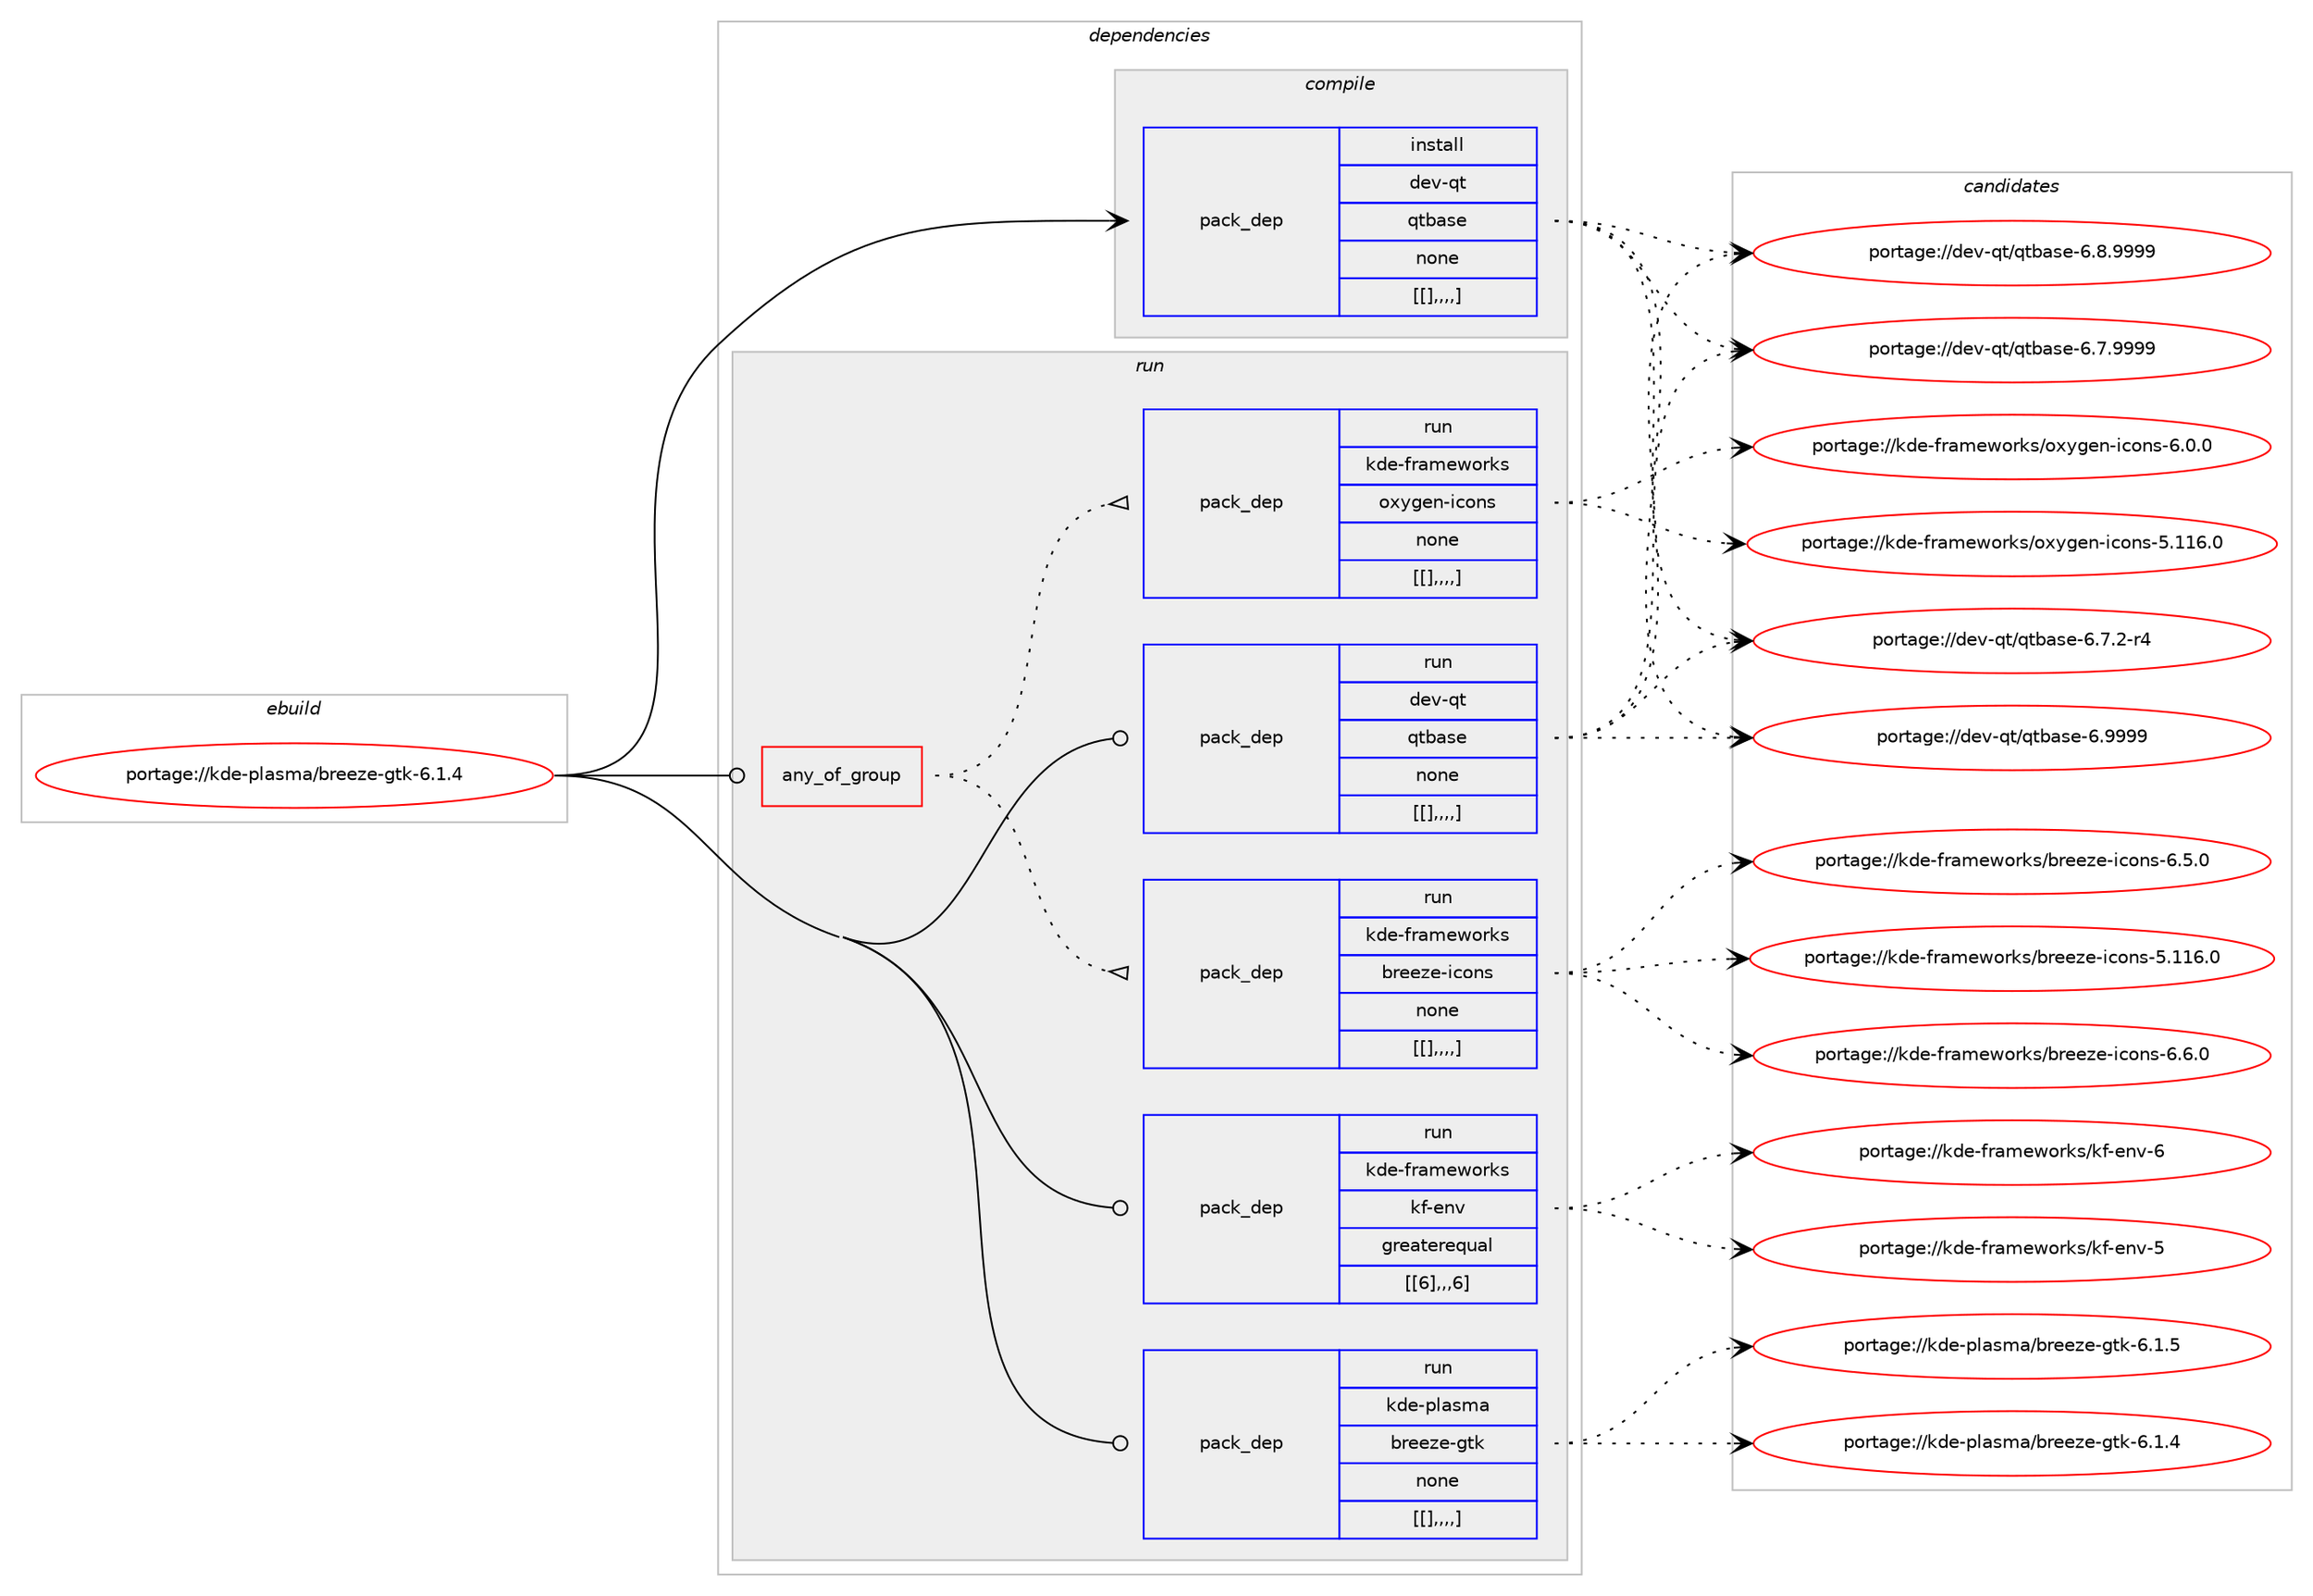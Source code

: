 digraph prolog {

# *************
# Graph options
# *************

newrank=true;
concentrate=true;
compound=true;
graph [rankdir=LR,fontname=Helvetica,fontsize=10,ranksep=1.5];#, ranksep=2.5, nodesep=0.2];
edge  [arrowhead=vee];
node  [fontname=Helvetica,fontsize=10];

# **********
# The ebuild
# **********

subgraph cluster_leftcol {
color=gray;
label=<<i>ebuild</i>>;
id [label="portage://kde-plasma/breeze-gtk-6.1.4", color=red, width=4, href="../kde-plasma/breeze-gtk-6.1.4.svg"];
}

# ****************
# The dependencies
# ****************

subgraph cluster_midcol {
color=gray;
label=<<i>dependencies</i>>;
subgraph cluster_compile {
fillcolor="#eeeeee";
style=filled;
label=<<i>compile</i>>;
subgraph pack203790 {
dependency277296 [label=<<TABLE BORDER="0" CELLBORDER="1" CELLSPACING="0" CELLPADDING="4" WIDTH="220"><TR><TD ROWSPAN="6" CELLPADDING="30">pack_dep</TD></TR><TR><TD WIDTH="110">install</TD></TR><TR><TD>dev-qt</TD></TR><TR><TD>qtbase</TD></TR><TR><TD>none</TD></TR><TR><TD>[[],,,,]</TD></TR></TABLE>>, shape=none, color=blue];
}
id:e -> dependency277296:w [weight=20,style="solid",arrowhead="vee"];
}
subgraph cluster_compileandrun {
fillcolor="#eeeeee";
style=filled;
label=<<i>compile and run</i>>;
}
subgraph cluster_run {
fillcolor="#eeeeee";
style=filled;
label=<<i>run</i>>;
subgraph any1947 {
dependency277297 [label=<<TABLE BORDER="0" CELLBORDER="1" CELLSPACING="0" CELLPADDING="4"><TR><TD CELLPADDING="10">any_of_group</TD></TR></TABLE>>, shape=none, color=red];subgraph pack203791 {
dependency277298 [label=<<TABLE BORDER="0" CELLBORDER="1" CELLSPACING="0" CELLPADDING="4" WIDTH="220"><TR><TD ROWSPAN="6" CELLPADDING="30">pack_dep</TD></TR><TR><TD WIDTH="110">run</TD></TR><TR><TD>kde-frameworks</TD></TR><TR><TD>breeze-icons</TD></TR><TR><TD>none</TD></TR><TR><TD>[[],,,,]</TD></TR></TABLE>>, shape=none, color=blue];
}
dependency277297:e -> dependency277298:w [weight=20,style="dotted",arrowhead="oinv"];
subgraph pack203792 {
dependency277299 [label=<<TABLE BORDER="0" CELLBORDER="1" CELLSPACING="0" CELLPADDING="4" WIDTH="220"><TR><TD ROWSPAN="6" CELLPADDING="30">pack_dep</TD></TR><TR><TD WIDTH="110">run</TD></TR><TR><TD>kde-frameworks</TD></TR><TR><TD>oxygen-icons</TD></TR><TR><TD>none</TD></TR><TR><TD>[[],,,,]</TD></TR></TABLE>>, shape=none, color=blue];
}
dependency277297:e -> dependency277299:w [weight=20,style="dotted",arrowhead="oinv"];
}
id:e -> dependency277297:w [weight=20,style="solid",arrowhead="odot"];
subgraph pack203793 {
dependency277300 [label=<<TABLE BORDER="0" CELLBORDER="1" CELLSPACING="0" CELLPADDING="4" WIDTH="220"><TR><TD ROWSPAN="6" CELLPADDING="30">pack_dep</TD></TR><TR><TD WIDTH="110">run</TD></TR><TR><TD>dev-qt</TD></TR><TR><TD>qtbase</TD></TR><TR><TD>none</TD></TR><TR><TD>[[],,,,]</TD></TR></TABLE>>, shape=none, color=blue];
}
id:e -> dependency277300:w [weight=20,style="solid",arrowhead="odot"];
subgraph pack203794 {
dependency277301 [label=<<TABLE BORDER="0" CELLBORDER="1" CELLSPACING="0" CELLPADDING="4" WIDTH="220"><TR><TD ROWSPAN="6" CELLPADDING="30">pack_dep</TD></TR><TR><TD WIDTH="110">run</TD></TR><TR><TD>kde-frameworks</TD></TR><TR><TD>kf-env</TD></TR><TR><TD>greaterequal</TD></TR><TR><TD>[[6],,,6]</TD></TR></TABLE>>, shape=none, color=blue];
}
id:e -> dependency277301:w [weight=20,style="solid",arrowhead="odot"];
subgraph pack203795 {
dependency277302 [label=<<TABLE BORDER="0" CELLBORDER="1" CELLSPACING="0" CELLPADDING="4" WIDTH="220"><TR><TD ROWSPAN="6" CELLPADDING="30">pack_dep</TD></TR><TR><TD WIDTH="110">run</TD></TR><TR><TD>kde-plasma</TD></TR><TR><TD>breeze-gtk</TD></TR><TR><TD>none</TD></TR><TR><TD>[[],,,,]</TD></TR></TABLE>>, shape=none, color=blue];
}
id:e -> dependency277302:w [weight=20,style="solid",arrowhead="odot"];
}
}

# **************
# The candidates
# **************

subgraph cluster_choices {
rank=same;
color=gray;
label=<<i>candidates</i>>;

subgraph choice203790 {
color=black;
nodesep=1;
choice1001011184511311647113116989711510145544657575757 [label="portage://dev-qt/qtbase-6.9999", color=red, width=4,href="../dev-qt/qtbase-6.9999.svg"];
choice10010111845113116471131169897115101455446564657575757 [label="portage://dev-qt/qtbase-6.8.9999", color=red, width=4,href="../dev-qt/qtbase-6.8.9999.svg"];
choice10010111845113116471131169897115101455446554657575757 [label="portage://dev-qt/qtbase-6.7.9999", color=red, width=4,href="../dev-qt/qtbase-6.7.9999.svg"];
choice100101118451131164711311698971151014554465546504511452 [label="portage://dev-qt/qtbase-6.7.2-r4", color=red, width=4,href="../dev-qt/qtbase-6.7.2-r4.svg"];
dependency277296:e -> choice1001011184511311647113116989711510145544657575757:w [style=dotted,weight="100"];
dependency277296:e -> choice10010111845113116471131169897115101455446564657575757:w [style=dotted,weight="100"];
dependency277296:e -> choice10010111845113116471131169897115101455446554657575757:w [style=dotted,weight="100"];
dependency277296:e -> choice100101118451131164711311698971151014554465546504511452:w [style=dotted,weight="100"];
}
subgraph choice203791 {
color=black;
nodesep=1;
choice107100101451021149710910111911111410711547981141011011221014510599111110115455446544648 [label="portage://kde-frameworks/breeze-icons-6.6.0", color=red, width=4,href="../kde-frameworks/breeze-icons-6.6.0.svg"];
choice107100101451021149710910111911111410711547981141011011221014510599111110115455446534648 [label="portage://kde-frameworks/breeze-icons-6.5.0", color=red, width=4,href="../kde-frameworks/breeze-icons-6.5.0.svg"];
choice1071001014510211497109101119111114107115479811410110112210145105991111101154553464949544648 [label="portage://kde-frameworks/breeze-icons-5.116.0", color=red, width=4,href="../kde-frameworks/breeze-icons-5.116.0.svg"];
dependency277298:e -> choice107100101451021149710910111911111410711547981141011011221014510599111110115455446544648:w [style=dotted,weight="100"];
dependency277298:e -> choice107100101451021149710910111911111410711547981141011011221014510599111110115455446534648:w [style=dotted,weight="100"];
dependency277298:e -> choice1071001014510211497109101119111114107115479811410110112210145105991111101154553464949544648:w [style=dotted,weight="100"];
}
subgraph choice203792 {
color=black;
nodesep=1;
choice1071001014510211497109101119111114107115471111201211031011104510599111110115455446484648 [label="portage://kde-frameworks/oxygen-icons-6.0.0", color=red, width=4,href="../kde-frameworks/oxygen-icons-6.0.0.svg"];
choice10710010145102114971091011191111141071154711112012110310111045105991111101154553464949544648 [label="portage://kde-frameworks/oxygen-icons-5.116.0", color=red, width=4,href="../kde-frameworks/oxygen-icons-5.116.0.svg"];
dependency277299:e -> choice1071001014510211497109101119111114107115471111201211031011104510599111110115455446484648:w [style=dotted,weight="100"];
dependency277299:e -> choice10710010145102114971091011191111141071154711112012110310111045105991111101154553464949544648:w [style=dotted,weight="100"];
}
subgraph choice203793 {
color=black;
nodesep=1;
choice1001011184511311647113116989711510145544657575757 [label="portage://dev-qt/qtbase-6.9999", color=red, width=4,href="../dev-qt/qtbase-6.9999.svg"];
choice10010111845113116471131169897115101455446564657575757 [label="portage://dev-qt/qtbase-6.8.9999", color=red, width=4,href="../dev-qt/qtbase-6.8.9999.svg"];
choice10010111845113116471131169897115101455446554657575757 [label="portage://dev-qt/qtbase-6.7.9999", color=red, width=4,href="../dev-qt/qtbase-6.7.9999.svg"];
choice100101118451131164711311698971151014554465546504511452 [label="portage://dev-qt/qtbase-6.7.2-r4", color=red, width=4,href="../dev-qt/qtbase-6.7.2-r4.svg"];
dependency277300:e -> choice1001011184511311647113116989711510145544657575757:w [style=dotted,weight="100"];
dependency277300:e -> choice10010111845113116471131169897115101455446564657575757:w [style=dotted,weight="100"];
dependency277300:e -> choice10010111845113116471131169897115101455446554657575757:w [style=dotted,weight="100"];
dependency277300:e -> choice100101118451131164711311698971151014554465546504511452:w [style=dotted,weight="100"];
}
subgraph choice203794 {
color=black;
nodesep=1;
choice107100101451021149710910111911111410711547107102451011101184554 [label="portage://kde-frameworks/kf-env-6", color=red, width=4,href="../kde-frameworks/kf-env-6.svg"];
choice107100101451021149710910111911111410711547107102451011101184553 [label="portage://kde-frameworks/kf-env-5", color=red, width=4,href="../kde-frameworks/kf-env-5.svg"];
dependency277301:e -> choice107100101451021149710910111911111410711547107102451011101184554:w [style=dotted,weight="100"];
dependency277301:e -> choice107100101451021149710910111911111410711547107102451011101184553:w [style=dotted,weight="100"];
}
subgraph choice203795 {
color=black;
nodesep=1;
choice107100101451121089711510997479811410110112210145103116107455446494653 [label="portage://kde-plasma/breeze-gtk-6.1.5", color=red, width=4,href="../kde-plasma/breeze-gtk-6.1.5.svg"];
choice107100101451121089711510997479811410110112210145103116107455446494652 [label="portage://kde-plasma/breeze-gtk-6.1.4", color=red, width=4,href="../kde-plasma/breeze-gtk-6.1.4.svg"];
dependency277302:e -> choice107100101451121089711510997479811410110112210145103116107455446494653:w [style=dotted,weight="100"];
dependency277302:e -> choice107100101451121089711510997479811410110112210145103116107455446494652:w [style=dotted,weight="100"];
}
}

}

